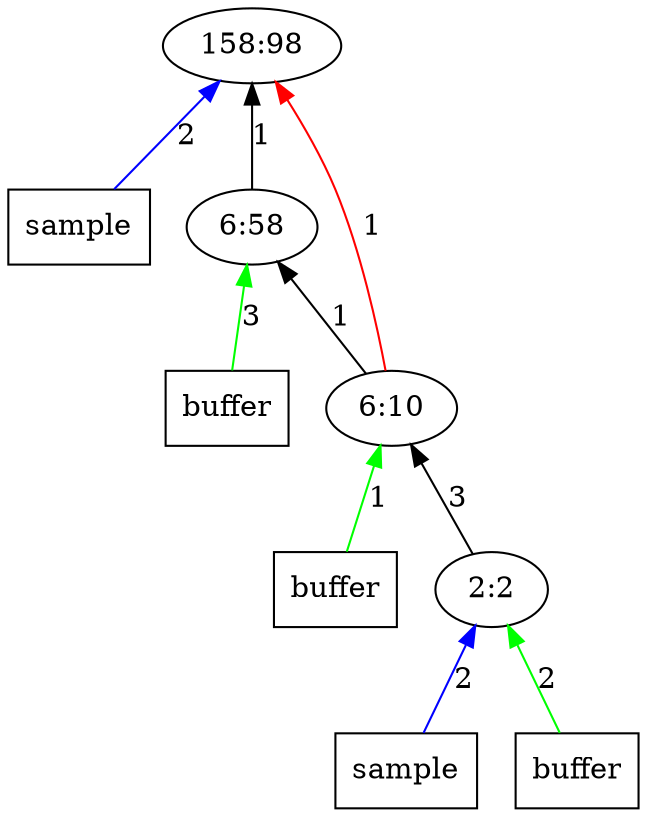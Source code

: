 digraph Tree{
	rankdir="BT"
	x11 -> 1 [label = "2", color = "blue"];
	x11 [label = "sample", shape = "box"];
	1 [label = "158:98"];
	x22 -> 2 [label = "3", color = "green"];
	x22 [label = "buffer", shape = "box"];
	2 -> 1 [label = "1", color = "black"];
	2 [label = "6:58"];
	x32 -> 3 [label = "1", color = "green"];
	x32 [label = "buffer", shape = "box"];
	3 -> 2 [label = "1", color = "black"];
	3 -> 1 [label = "1", color = "red"];
	3 [label = "6:10"];
	4 -> 3 [label = "3", color = "black"];
	x41 -> 4 [label = "2", color = "blue"];
	x41 [label = "sample", shape = "box"];
	x42 -> 4 [label = "2", color = "green"];
	x42 [label = "buffer", shape = "box"];
	4 [label = "2:2"];
}

